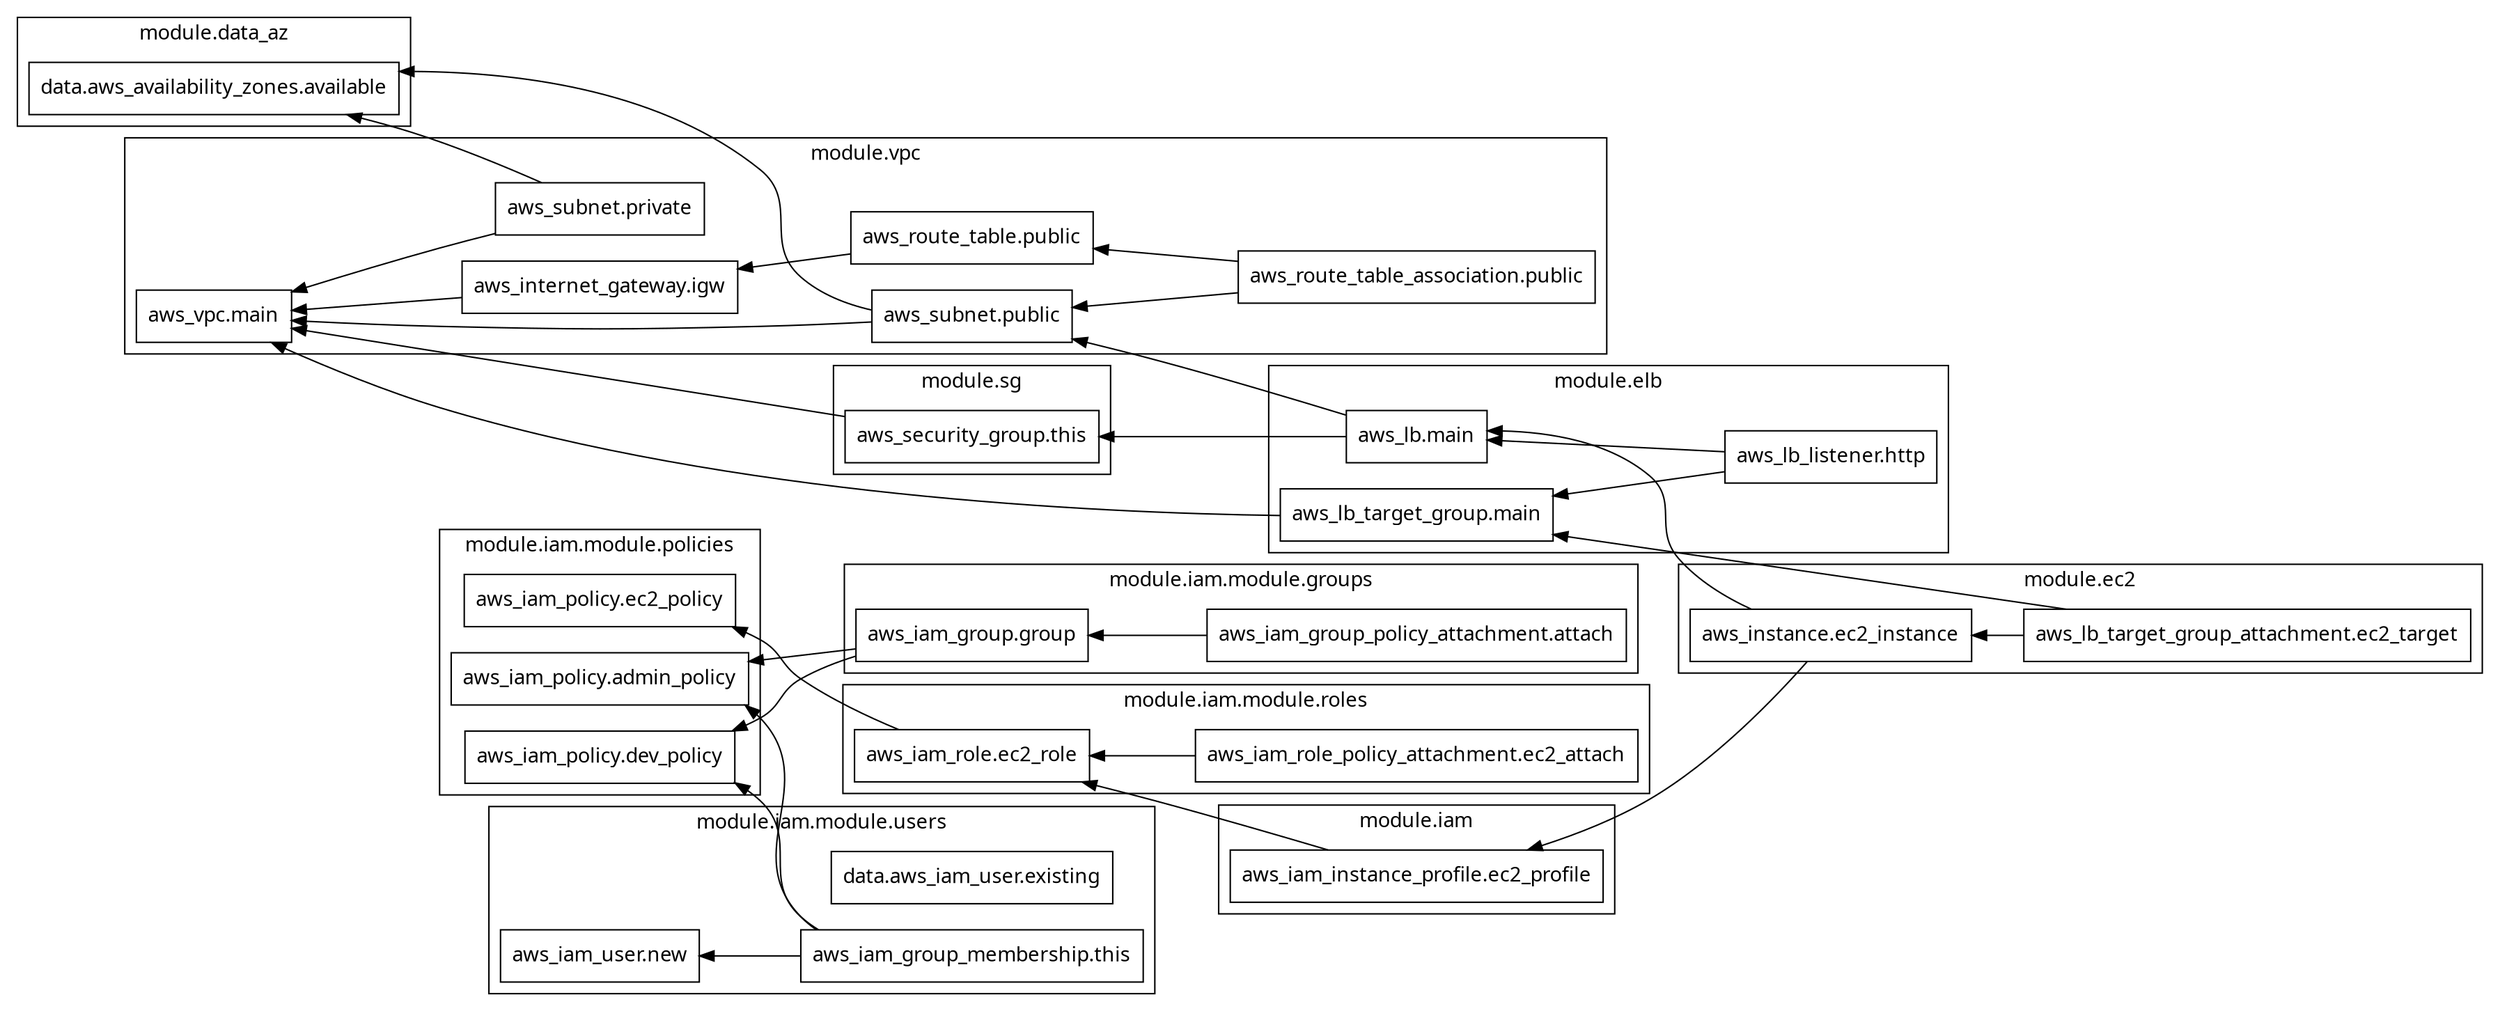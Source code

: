 digraph G {
  rankdir = "RL";
  node [shape = rect, fontname = "sans-serif"];
  subgraph "cluster_module.data_az" {
    label = "module.data_az"
    fontname = "sans-serif"
    "module.data_az.data.aws_availability_zones.available" [label="data.aws_availability_zones.available"];
  }
  subgraph "cluster_module.ec2" {
    label = "module.ec2"
    fontname = "sans-serif"
    "module.ec2.aws_instance.ec2_instance" [label="aws_instance.ec2_instance"];
    "module.ec2.aws_lb_target_group_attachment.ec2_target" [label="aws_lb_target_group_attachment.ec2_target"];
  }
  subgraph "cluster_module.elb" {
    label = "module.elb"
    fontname = "sans-serif"
    "module.elb.aws_lb.main" [label="aws_lb.main"];
    "module.elb.aws_lb_listener.http" [label="aws_lb_listener.http"];
    "module.elb.aws_lb_target_group.main" [label="aws_lb_target_group.main"];
  }
  subgraph "cluster_module.iam" {
    label = "module.iam"
    fontname = "sans-serif"
    "module.iam.aws_iam_instance_profile.ec2_profile" [label="aws_iam_instance_profile.ec2_profile"];
  }
  subgraph "cluster_module.iam.module.groups" {
    label = "module.iam.module.groups"
    fontname = "sans-serif"
    "module.iam.module.groups.aws_iam_group.group" [label="aws_iam_group.group"];
    "module.iam.module.groups.aws_iam_group_policy_attachment.attach" [label="aws_iam_group_policy_attachment.attach"];
  }
  subgraph "cluster_module.iam.module.policies" {
    label = "module.iam.module.policies"
    fontname = "sans-serif"
    "module.iam.module.policies.aws_iam_policy.admin_policy" [label="aws_iam_policy.admin_policy"];
    "module.iam.module.policies.aws_iam_policy.dev_policy" [label="aws_iam_policy.dev_policy"];
    "module.iam.module.policies.aws_iam_policy.ec2_policy" [label="aws_iam_policy.ec2_policy"];
  }
  subgraph "cluster_module.iam.module.roles" {
    label = "module.iam.module.roles"
    fontname = "sans-serif"
    "module.iam.module.roles.aws_iam_role.ec2_role" [label="aws_iam_role.ec2_role"];
    "module.iam.module.roles.aws_iam_role_policy_attachment.ec2_attach" [label="aws_iam_role_policy_attachment.ec2_attach"];
  }
  subgraph "cluster_module.iam.module.users" {
    label = "module.iam.module.users"
    fontname = "sans-serif"
    "module.iam.module.users.data.aws_iam_user.existing" [label="data.aws_iam_user.existing"];
    "module.iam.module.users.aws_iam_group_membership.this" [label="aws_iam_group_membership.this"];
    "module.iam.module.users.aws_iam_user.new" [label="aws_iam_user.new"];
  }
  subgraph "cluster_module.sg" {
    label = "module.sg"
    fontname = "sans-serif"
    "module.sg.aws_security_group.this" [label="aws_security_group.this"];
  }
  subgraph "cluster_module.vpc" {
    label = "module.vpc"
    fontname = "sans-serif"
    "module.vpc.aws_internet_gateway.igw" [label="aws_internet_gateway.igw"];
    "module.vpc.aws_route_table.public" [label="aws_route_table.public"];
    "module.vpc.aws_route_table_association.public" [label="aws_route_table_association.public"];
    "module.vpc.aws_subnet.private" [label="aws_subnet.private"];
    "module.vpc.aws_subnet.public" [label="aws_subnet.public"];
    "module.vpc.aws_vpc.main" [label="aws_vpc.main"];
  }
  "module.ec2.aws_instance.ec2_instance" -> "module.elb.aws_lb.main";
  "module.ec2.aws_instance.ec2_instance" -> "module.iam.aws_iam_instance_profile.ec2_profile";
  "module.ec2.aws_lb_target_group_attachment.ec2_target" -> "module.ec2.aws_instance.ec2_instance";
  "module.ec2.aws_lb_target_group_attachment.ec2_target" -> "module.elb.aws_lb_target_group.main";
  "module.elb.aws_lb.main" -> "module.sg.aws_security_group.this";
  "module.elb.aws_lb.main" -> "module.vpc.aws_subnet.public";
  "module.elb.aws_lb_listener.http" -> "module.elb.aws_lb.main";
  "module.elb.aws_lb_listener.http" -> "module.elb.aws_lb_target_group.main";
  "module.elb.aws_lb_target_group.main" -> "module.vpc.aws_vpc.main";
  "module.iam.aws_iam_instance_profile.ec2_profile" -> "module.iam.module.roles.aws_iam_role.ec2_role";
  "module.iam.module.groups.aws_iam_group.group" -> "module.iam.module.policies.aws_iam_policy.admin_policy";
  "module.iam.module.groups.aws_iam_group.group" -> "module.iam.module.policies.aws_iam_policy.dev_policy";
  "module.iam.module.groups.aws_iam_group_policy_attachment.attach" -> "module.iam.module.groups.aws_iam_group.group";
  "module.iam.module.roles.aws_iam_role.ec2_role" -> "module.iam.module.policies.aws_iam_policy.ec2_policy";
  "module.iam.module.roles.aws_iam_role_policy_attachment.ec2_attach" -> "module.iam.module.roles.aws_iam_role.ec2_role";
  "module.iam.module.users.aws_iam_group_membership.this" -> "module.iam.module.policies.aws_iam_policy.admin_policy";
  "module.iam.module.users.aws_iam_group_membership.this" -> "module.iam.module.policies.aws_iam_policy.dev_policy";
  "module.iam.module.users.aws_iam_group_membership.this" -> "module.iam.module.users.aws_iam_user.new";
  "module.sg.aws_security_group.this" -> "module.vpc.aws_vpc.main";
  "module.vpc.aws_internet_gateway.igw" -> "module.vpc.aws_vpc.main";
  "module.vpc.aws_route_table.public" -> "module.vpc.aws_internet_gateway.igw";
  "module.vpc.aws_route_table_association.public" -> "module.vpc.aws_route_table.public";
  "module.vpc.aws_route_table_association.public" -> "module.vpc.aws_subnet.public";
  "module.vpc.aws_subnet.private" -> "module.data_az.data.aws_availability_zones.available";
  "module.vpc.aws_subnet.private" -> "module.vpc.aws_vpc.main";
  "module.vpc.aws_subnet.public" -> "module.data_az.data.aws_availability_zones.available";
  "module.vpc.aws_subnet.public" -> "module.vpc.aws_vpc.main";
}
